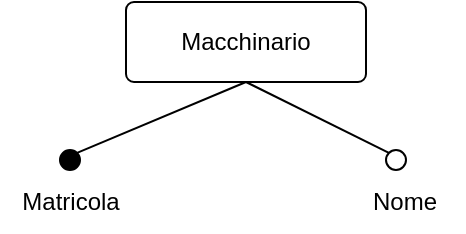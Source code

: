 <mxfile version="20.2.3" type="device"><diagram id="K1TmHB0rtnR_le7CdqD-" name="Pagina-1"><mxGraphModel dx="716" dy="442" grid="0" gridSize="10" guides="1" tooltips="1" connect="1" arrows="1" fold="1" page="1" pageScale="1" pageWidth="827" pageHeight="1169" math="0" shadow="0"><root><mxCell id="0"/><mxCell id="1" parent="0"/><mxCell id="n9HvNlHKwU6ZlurlK3Dj-1" value="Macchinario" style="rounded=1;arcSize=10;whiteSpace=wrap;html=1;align=center;" parent="1" vertex="1"><mxGeometry x="373" y="96" width="120" height="40" as="geometry"/></mxCell><mxCell id="n9HvNlHKwU6ZlurlK3Dj-2" value="" style="ellipse;whiteSpace=wrap;html=1;fillStyle=auto;fillColor=#000000;" parent="1" vertex="1"><mxGeometry x="340" y="170" width="10" height="10" as="geometry"/></mxCell><mxCell id="n9HvNlHKwU6ZlurlK3Dj-3" value="Matricola" style="text;html=1;align=center;verticalAlign=middle;resizable=0;points=[];autosize=1;strokeColor=none;fillColor=none;" parent="1" vertex="1"><mxGeometry x="310" y="181" width="70" height="30" as="geometry"/></mxCell><mxCell id="n9HvNlHKwU6ZlurlK3Dj-4" value="Nome" style="text;html=1;align=center;verticalAlign=middle;resizable=0;points=[];autosize=1;strokeColor=none;fillColor=none;" parent="1" vertex="1"><mxGeometry x="482" y="181" width="60" height="30" as="geometry"/></mxCell><mxCell id="n9HvNlHKwU6ZlurlK3Dj-6" value="" style="ellipse;whiteSpace=wrap;html=1;" parent="1" vertex="1"><mxGeometry x="503" y="170" width="10" height="10" as="geometry"/></mxCell><mxCell id="n9HvNlHKwU6ZlurlK3Dj-8" value="" style="endArrow=none;html=1;rounded=0;entryX=0.5;entryY=1;entryDx=0;entryDy=0;exitX=1;exitY=0;exitDx=0;exitDy=0;" parent="1" source="n9HvNlHKwU6ZlurlK3Dj-2" target="n9HvNlHKwU6ZlurlK3Dj-1" edge="1"><mxGeometry width="50" height="50" relative="1" as="geometry"><mxPoint x="400" y="340" as="sourcePoint"/><mxPoint x="450" y="290" as="targetPoint"/></mxGeometry></mxCell><mxCell id="n9HvNlHKwU6ZlurlK3Dj-9" value="" style="endArrow=none;html=1;rounded=0;entryX=0.5;entryY=1;entryDx=0;entryDy=0;exitX=0;exitY=0;exitDx=0;exitDy=0;" parent="1" source="n9HvNlHKwU6ZlurlK3Dj-6" target="n9HvNlHKwU6ZlurlK3Dj-1" edge="1"><mxGeometry width="50" height="50" relative="1" as="geometry"><mxPoint x="400" y="340" as="sourcePoint"/><mxPoint x="450" y="290" as="targetPoint"/></mxGeometry></mxCell></root></mxGraphModel></diagram></mxfile>